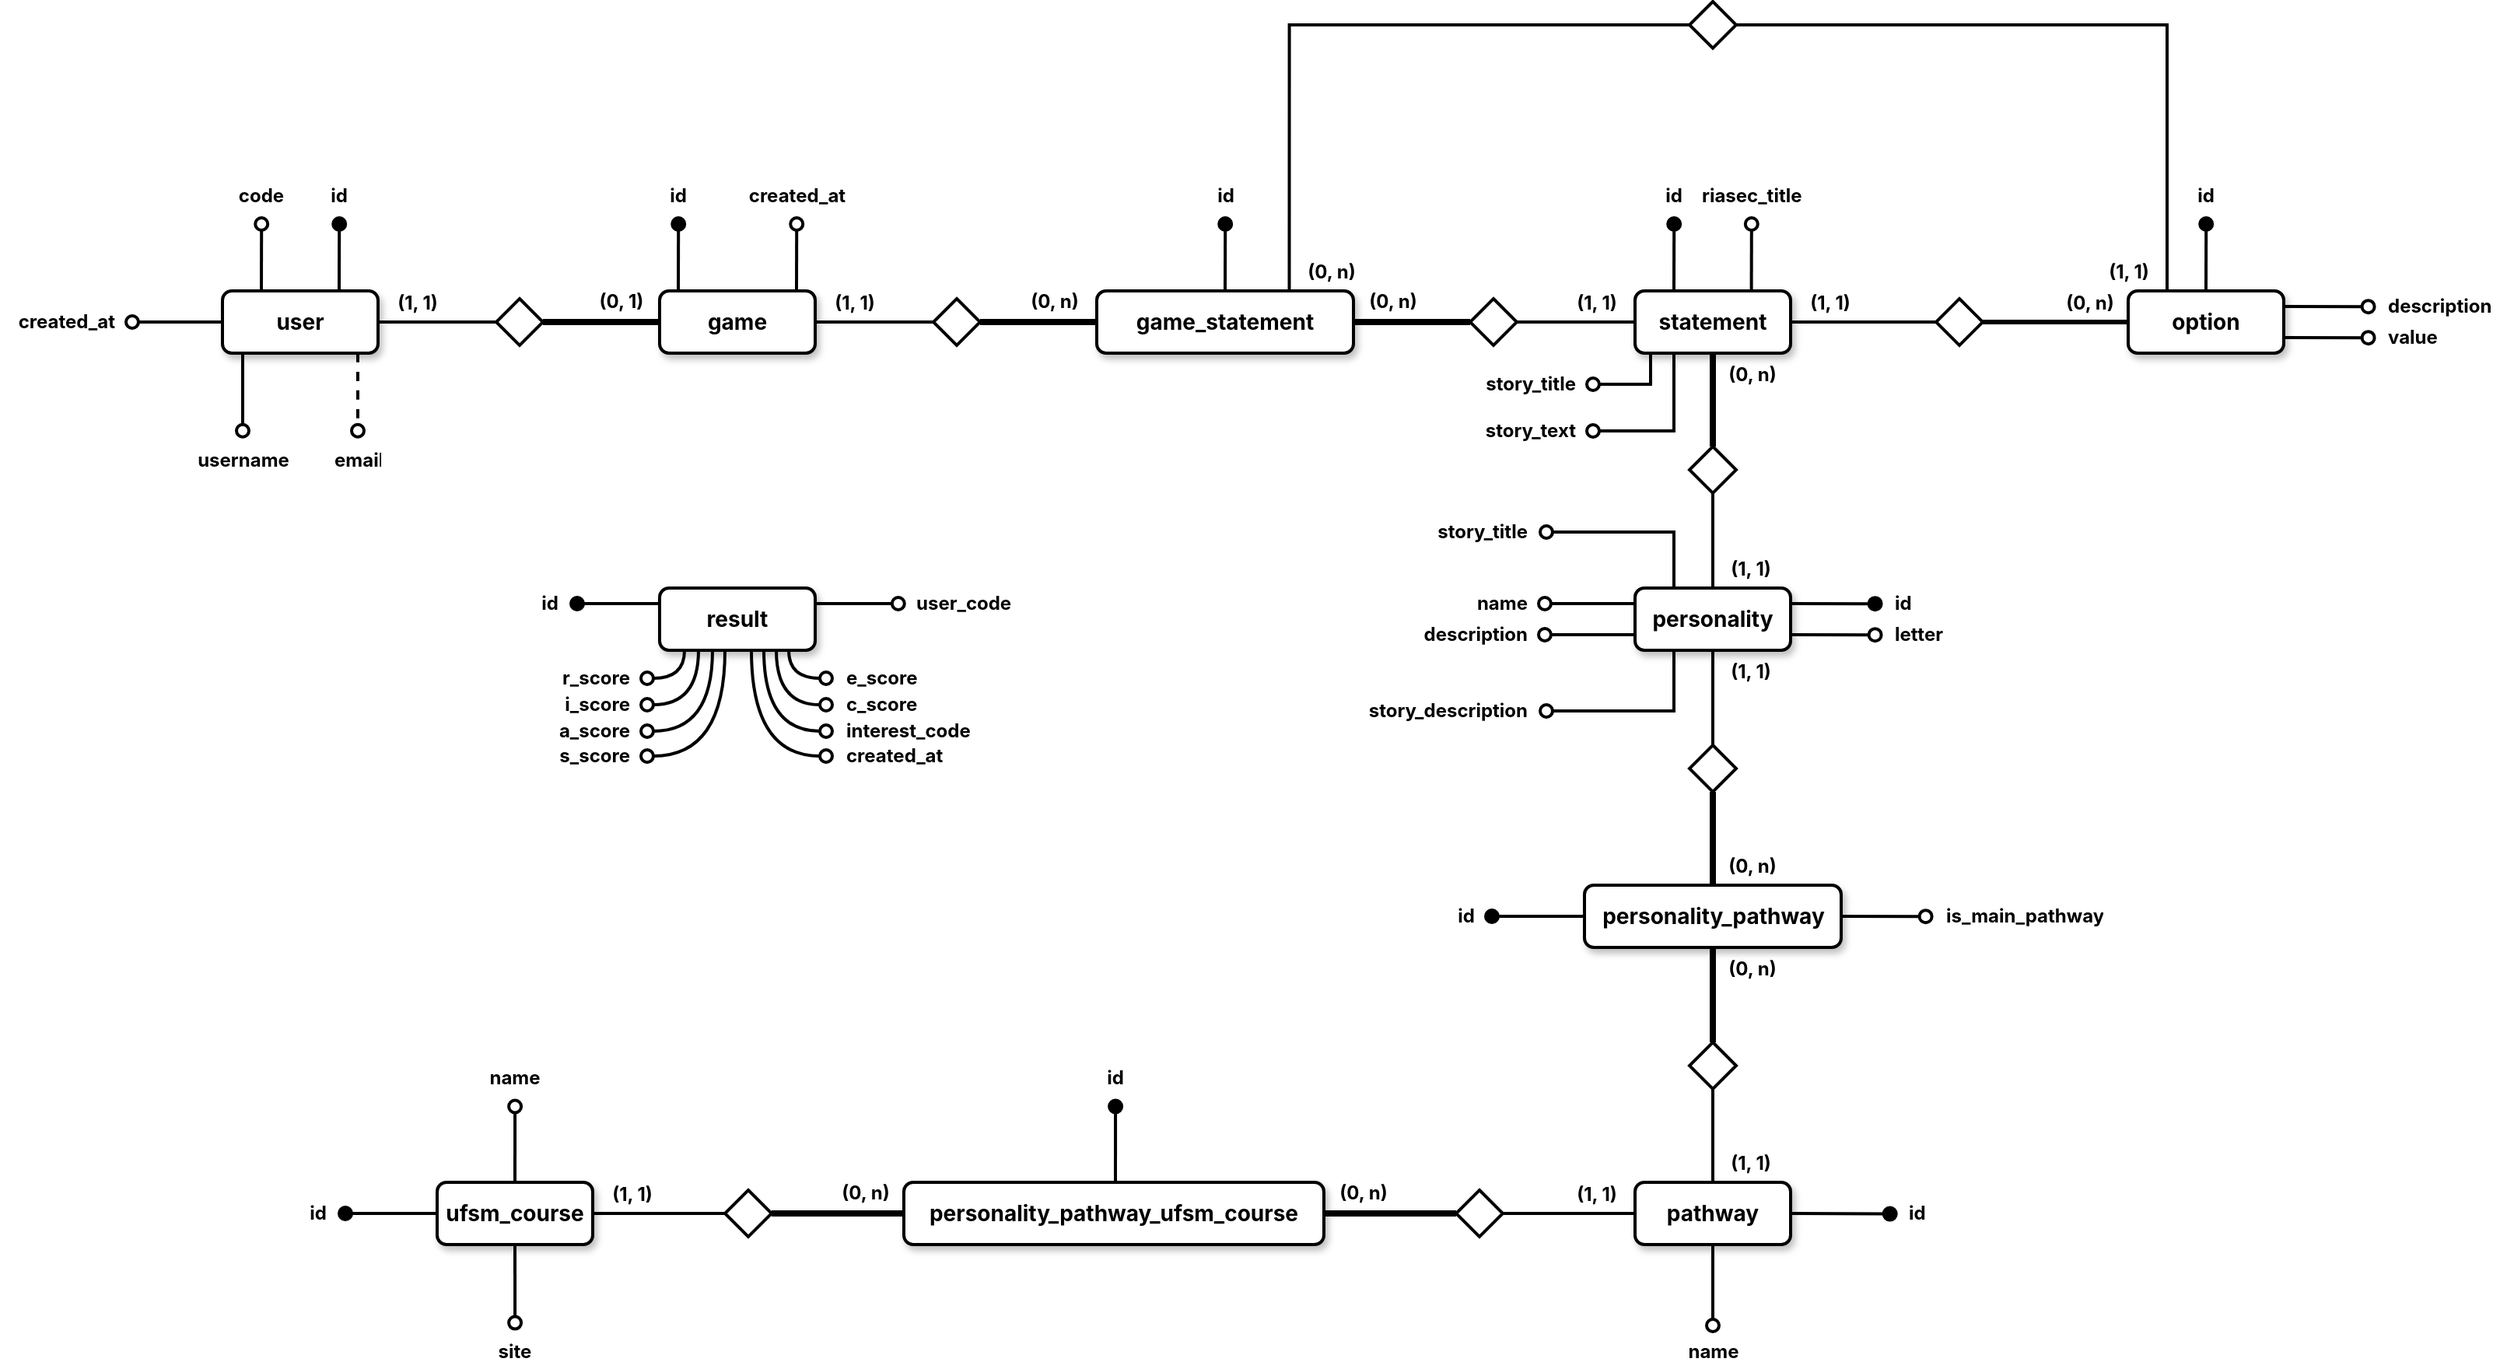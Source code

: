 <mxfile version="21.2.8" type="device">
  <diagram name="Page-1" id="oPNMoTwYXlUK3Pe__WqM">
    <mxGraphModel dx="2560" dy="1840" grid="0" gridSize="10" guides="1" tooltips="1" connect="1" arrows="1" fold="1" page="0" pageScale="1" pageWidth="850" pageHeight="1100" math="0" shadow="0">
      <root>
        <mxCell id="0" />
        <mxCell id="1" parent="0" />
        <mxCell id="lJEgDf2Atm-gNL0_pDHU-60" style="edgeStyle=none;curved=1;rounded=0;orthogonalLoop=1;jettySize=auto;html=1;exitX=0.75;exitY=0;exitDx=0;exitDy=0;fontSize=12;startSize=8;endSize=8;endArrow=oval;endFill=1;strokeWidth=2;" parent="1" source="lJEgDf2Atm-gNL0_pDHU-1" edge="1">
          <mxGeometry relative="1" as="geometry">
            <mxPoint x="-132.889" y="-44" as="targetPoint" />
          </mxGeometry>
        </mxCell>
        <mxCell id="lJEgDf2Atm-gNL0_pDHU-67" style="edgeStyle=none;curved=1;rounded=0;orthogonalLoop=1;jettySize=auto;html=1;exitX=0.25;exitY=1;exitDx=0;exitDy=0;fontSize=12;startSize=8;endSize=8;endArrow=oval;endFill=0;dashed=1;strokeWidth=2;" parent="1" edge="1">
          <mxGeometry relative="1" as="geometry">
            <mxPoint x="-121" y="88.857" as="targetPoint" />
            <mxPoint x="-121" y="39" as="sourcePoint" />
          </mxGeometry>
        </mxCell>
        <mxCell id="lJEgDf2Atm-gNL0_pDHU-1" value="user" style="whiteSpace=wrap;html=1;align=center;fontSize=14;strokeWidth=2;fontFamily=Inter;fontSource=https%3A%2F%2Ffonts.googleapis.com%2Fcss%3Ffamily%3DInter;fontStyle=1;shadow=1;rounded=1;" parent="1" vertex="1">
          <mxGeometry x="-208" y="-1" width="100" height="40" as="geometry" />
        </mxCell>
        <mxCell id="lJEgDf2Atm-gNL0_pDHU-29" style="edgeStyle=none;curved=1;rounded=0;orthogonalLoop=1;jettySize=auto;html=1;exitX=1;exitY=0.5;exitDx=0;exitDy=0;entryX=0;entryY=0.5;entryDx=0;entryDy=0;fontSize=12;startSize=8;endSize=8;endArrow=none;endFill=0;strokeWidth=2;fontFamily=Inter;fontSource=https%3A%2F%2Ffonts.googleapis.com%2Fcss%3Ffamily%3DInter;fontStyle=1" parent="1" source="lJEgDf2Atm-gNL0_pDHU-2" target="lJEgDf2Atm-gNL0_pDHU-18" edge="1">
          <mxGeometry relative="1" as="geometry" />
        </mxCell>
        <mxCell id="lJEgDf2Atm-gNL0_pDHU-2" value="game" style="whiteSpace=wrap;html=1;align=center;fontSize=14;strokeWidth=2;fontFamily=Inter;fontSource=https%3A%2F%2Ffonts.googleapis.com%2Fcss%3Ffamily%3DInter;fontStyle=1;shadow=1;rounded=1;" parent="1" vertex="1">
          <mxGeometry x="73" y="-1" width="100" height="40" as="geometry" />
        </mxCell>
        <mxCell id="lJEgDf2Atm-gNL0_pDHU-31" style="edgeStyle=none;curved=1;rounded=0;orthogonalLoop=1;jettySize=auto;html=1;exitX=1;exitY=0.5;exitDx=0;exitDy=0;entryX=0;entryY=0.5;entryDx=0;entryDy=0;fontSize=12;startSize=8;endSize=8;endArrow=none;endFill=0;strokeWidth=4;fontFamily=Inter;fontSource=https%3A%2F%2Ffonts.googleapis.com%2Fcss%3Ffamily%3DInter;fontStyle=1" parent="1" source="lJEgDf2Atm-gNL0_pDHU-3" target="lJEgDf2Atm-gNL0_pDHU-19" edge="1">
          <mxGeometry relative="1" as="geometry" />
        </mxCell>
        <mxCell id="oNDBibnbIo0C0qNJA1D2-24" style="edgeStyle=orthogonalEdgeStyle;rounded=0;orthogonalLoop=1;jettySize=auto;html=1;exitX=0.75;exitY=0;exitDx=0;exitDy=0;entryX=0;entryY=0.5;entryDx=0;entryDy=0;fontSize=12;startSize=8;endSize=8;endArrow=none;endFill=0;strokeWidth=2;" parent="1" source="lJEgDf2Atm-gNL0_pDHU-3" target="oNDBibnbIo0C0qNJA1D2-17" edge="1">
          <mxGeometry relative="1" as="geometry" />
        </mxCell>
        <mxCell id="lJEgDf2Atm-gNL0_pDHU-3" value="game_statement" style="whiteSpace=wrap;html=1;align=center;fontSize=14;strokeWidth=2;fontFamily=Inter;fontSource=https%3A%2F%2Ffonts.googleapis.com%2Fcss%3Ffamily%3DInter;fontStyle=1;shadow=1;rounded=1;" parent="1" vertex="1">
          <mxGeometry x="354" y="-1" width="165" height="40" as="geometry" />
        </mxCell>
        <mxCell id="lJEgDf2Atm-gNL0_pDHU-27" style="edgeStyle=none;curved=1;rounded=0;orthogonalLoop=1;jettySize=auto;html=1;exitX=0;exitY=0.5;exitDx=0;exitDy=0;entryX=1;entryY=0.5;entryDx=0;entryDy=0;fontSize=12;startSize=8;endSize=8;endArrow=none;endFill=0;strokeWidth=2;fontFamily=Inter;fontSource=https%3A%2F%2Ffonts.googleapis.com%2Fcss%3Ffamily%3DInter;fontStyle=1" parent="1" source="lJEgDf2Atm-gNL0_pDHU-8" target="lJEgDf2Atm-gNL0_pDHU-1" edge="1">
          <mxGeometry relative="1" as="geometry" />
        </mxCell>
        <mxCell id="lJEgDf2Atm-gNL0_pDHU-28" style="edgeStyle=none;curved=1;rounded=0;orthogonalLoop=1;jettySize=auto;html=1;exitX=1;exitY=0.5;exitDx=0;exitDy=0;entryX=0;entryY=0.5;entryDx=0;entryDy=0;fontSize=12;startSize=8;endSize=8;endArrow=none;endFill=0;strokeWidth=4;fontFamily=Inter;fontSource=https%3A%2F%2Ffonts.googleapis.com%2Fcss%3Ffamily%3DInter;fontStyle=1" parent="1" source="lJEgDf2Atm-gNL0_pDHU-8" target="lJEgDf2Atm-gNL0_pDHU-2" edge="1">
          <mxGeometry relative="1" as="geometry" />
        </mxCell>
        <mxCell id="lJEgDf2Atm-gNL0_pDHU-8" value="" style="shape=rhombus;perimeter=rhombusPerimeter;whiteSpace=wrap;html=1;align=center;fontSize=16;strokeWidth=2;fontFamily=Inter;fontSource=https%3A%2F%2Ffonts.googleapis.com%2Fcss%3Ffamily%3DInter;fontStyle=1" parent="1" vertex="1">
          <mxGeometry x="-32" y="4" width="30" height="30" as="geometry" />
        </mxCell>
        <mxCell id="lJEgDf2Atm-gNL0_pDHU-33" style="edgeStyle=none;curved=1;rounded=0;orthogonalLoop=1;jettySize=auto;html=1;exitX=0.5;exitY=1;exitDx=0;exitDy=0;entryX=0.5;entryY=0;entryDx=0;entryDy=0;fontSize=12;startSize=8;endSize=8;endArrow=none;endFill=0;strokeWidth=4;fontFamily=Inter;fontSource=https%3A%2F%2Ffonts.googleapis.com%2Fcss%3Ffamily%3DInter;fontStyle=1" parent="1" source="lJEgDf2Atm-gNL0_pDHU-9" target="lJEgDf2Atm-gNL0_pDHU-20" edge="1">
          <mxGeometry relative="1" as="geometry" />
        </mxCell>
        <mxCell id="oNDBibnbIo0C0qNJA1D2-6" style="edgeStyle=none;curved=1;rounded=0;orthogonalLoop=1;jettySize=auto;html=1;exitX=1;exitY=0.5;exitDx=0;exitDy=0;entryX=0;entryY=0.5;entryDx=0;entryDy=0;fontSize=12;startSize=8;endSize=8;endArrow=none;endFill=0;strokeWidth=2;" parent="1" source="lJEgDf2Atm-gNL0_pDHU-9" target="oNDBibnbIo0C0qNJA1D2-5" edge="1">
          <mxGeometry relative="1" as="geometry" />
        </mxCell>
        <mxCell id="pJ8LglgGCYJgOWMhulrl-5" style="edgeStyle=orthogonalEdgeStyle;rounded=0;orthogonalLoop=1;jettySize=auto;html=1;exitX=0.25;exitY=1;exitDx=0;exitDy=0;fontSize=12;startSize=8;endSize=8;endArrow=oval;endFill=0;strokeWidth=2;" edge="1" parent="1" source="lJEgDf2Atm-gNL0_pDHU-9">
          <mxGeometry relative="1" as="geometry">
            <mxPoint x="673" y="89" as="targetPoint" />
            <Array as="points">
              <mxPoint x="725" y="89" />
            </Array>
          </mxGeometry>
        </mxCell>
        <mxCell id="pJ8LglgGCYJgOWMhulrl-6" style="edgeStyle=orthogonalEdgeStyle;rounded=0;orthogonalLoop=1;jettySize=auto;html=1;exitX=0.1;exitY=0.994;exitDx=0;exitDy=0;fontSize=12;startSize=8;endSize=8;endArrow=oval;endFill=0;strokeWidth=2;exitPerimeter=0;" edge="1" parent="1" source="lJEgDf2Atm-gNL0_pDHU-9">
          <mxGeometry relative="1" as="geometry">
            <mxPoint x="673" y="59" as="targetPoint" />
            <Array as="points">
              <mxPoint x="710" y="59" />
            </Array>
          </mxGeometry>
        </mxCell>
        <mxCell id="lJEgDf2Atm-gNL0_pDHU-9" value="statement" style="whiteSpace=wrap;html=1;align=center;fontSize=14;strokeWidth=2;fontFamily=Inter;fontSource=https%3A%2F%2Ffonts.googleapis.com%2Fcss%3Ffamily%3DInter;fontStyle=1;shadow=1;rounded=1;" parent="1" vertex="1">
          <mxGeometry x="700" y="-1" width="100" height="40" as="geometry" />
        </mxCell>
        <mxCell id="lJEgDf2Atm-gNL0_pDHU-35" style="edgeStyle=none;curved=1;rounded=0;orthogonalLoop=1;jettySize=auto;html=1;exitX=0.5;exitY=1;exitDx=0;exitDy=0;entryX=0.5;entryY=0;entryDx=0;entryDy=0;fontSize=12;startSize=8;endSize=8;endArrow=none;endFill=0;strokeWidth=2;fontFamily=Inter;fontSource=https%3A%2F%2Ffonts.googleapis.com%2Fcss%3Ffamily%3DInter;fontStyle=1" parent="1" source="lJEgDf2Atm-gNL0_pDHU-10" target="lJEgDf2Atm-gNL0_pDHU-21" edge="1">
          <mxGeometry relative="1" as="geometry" />
        </mxCell>
        <mxCell id="lJEgDf2Atm-gNL0_pDHU-69" style="edgeStyle=none;curved=1;rounded=0;orthogonalLoop=1;jettySize=auto;html=1;exitX=1;exitY=0.25;exitDx=0;exitDy=0;fontSize=12;startSize=8;endSize=8;endArrow=oval;endFill=1;strokeWidth=2;" parent="1" source="lJEgDf2Atm-gNL0_pDHU-10" edge="1">
          <mxGeometry relative="1" as="geometry">
            <mxPoint x="854.308" y="200.077" as="targetPoint" />
          </mxGeometry>
        </mxCell>
        <mxCell id="lJEgDf2Atm-gNL0_pDHU-72" style="edgeStyle=none;curved=1;rounded=0;orthogonalLoop=1;jettySize=auto;html=1;exitX=0;exitY=0.25;exitDx=0;exitDy=0;fontSize=12;startSize=8;endSize=8;endArrow=oval;endFill=0;strokeWidth=2;" parent="1" source="lJEgDf2Atm-gNL0_pDHU-10" edge="1">
          <mxGeometry relative="1" as="geometry">
            <mxPoint x="642" y="200" as="targetPoint" />
          </mxGeometry>
        </mxCell>
        <mxCell id="pJ8LglgGCYJgOWMhulrl-1" style="edgeStyle=orthogonalEdgeStyle;rounded=0;orthogonalLoop=1;jettySize=auto;html=1;exitX=0.25;exitY=0;exitDx=0;exitDy=0;fontSize=12;startSize=8;endSize=8;endArrow=oval;endFill=0;strokeWidth=2;" edge="1" parent="1" source="lJEgDf2Atm-gNL0_pDHU-10">
          <mxGeometry relative="1" as="geometry">
            <mxPoint x="643" y="154" as="targetPoint" />
            <Array as="points">
              <mxPoint x="725" y="154" />
            </Array>
          </mxGeometry>
        </mxCell>
        <mxCell id="pJ8LglgGCYJgOWMhulrl-3" style="edgeStyle=orthogonalEdgeStyle;rounded=0;orthogonalLoop=1;jettySize=auto;html=1;exitX=0.25;exitY=1;exitDx=0;exitDy=0;fontSize=12;startSize=8;endSize=8;endArrow=oval;endFill=0;strokeWidth=2;" edge="1" parent="1" source="lJEgDf2Atm-gNL0_pDHU-10">
          <mxGeometry relative="1" as="geometry">
            <mxPoint x="643" y="269" as="targetPoint" />
            <Array as="points">
              <mxPoint x="725" y="269" />
            </Array>
          </mxGeometry>
        </mxCell>
        <mxCell id="lJEgDf2Atm-gNL0_pDHU-10" value="personality" style="whiteSpace=wrap;html=1;align=center;fontSize=14;strokeWidth=2;fontFamily=Inter;fontSource=https%3A%2F%2Ffonts.googleapis.com%2Fcss%3Ffamily%3DInter;fontStyle=1;shadow=1;rounded=1;" parent="1" vertex="1">
          <mxGeometry x="700" y="190" width="100" height="40" as="geometry" />
        </mxCell>
        <mxCell id="lJEgDf2Atm-gNL0_pDHU-37" style="edgeStyle=none;curved=1;rounded=0;orthogonalLoop=1;jettySize=auto;html=1;exitX=0.5;exitY=1;exitDx=0;exitDy=0;entryX=0.5;entryY=0;entryDx=0;entryDy=0;fontSize=12;startSize=8;endSize=8;endArrow=none;endFill=0;strokeWidth=4;fontFamily=Inter;fontSource=https%3A%2F%2Ffonts.googleapis.com%2Fcss%3Ffamily%3DInter;fontStyle=1" parent="1" source="lJEgDf2Atm-gNL0_pDHU-11" target="lJEgDf2Atm-gNL0_pDHU-22" edge="1">
          <mxGeometry relative="1" as="geometry" />
        </mxCell>
        <mxCell id="lJEgDf2Atm-gNL0_pDHU-108" style="edgeStyle=none;curved=1;rounded=0;orthogonalLoop=1;jettySize=auto;html=1;exitX=0;exitY=0.5;exitDx=0;exitDy=0;fontSize=12;startSize=8;endSize=8;endArrow=oval;endFill=1;strokeWidth=2;" parent="1" source="lJEgDf2Atm-gNL0_pDHU-11" edge="1">
          <mxGeometry relative="1" as="geometry">
            <mxPoint x="608" y="401" as="targetPoint" />
          </mxGeometry>
        </mxCell>
        <mxCell id="lJEgDf2Atm-gNL0_pDHU-11" value="personality_pathway" style="whiteSpace=wrap;html=1;align=center;fontSize=14;strokeWidth=2;fontFamily=Inter;fontSource=https%3A%2F%2Ffonts.googleapis.com%2Fcss%3Ffamily%3DInter;fontStyle=1;shadow=1;rounded=1;" parent="1" vertex="1">
          <mxGeometry x="667.5" y="381" width="165" height="40" as="geometry" />
        </mxCell>
        <mxCell id="lJEgDf2Atm-gNL0_pDHU-39" style="edgeStyle=none;curved=1;rounded=0;orthogonalLoop=1;jettySize=auto;html=1;exitX=0;exitY=0.5;exitDx=0;exitDy=0;entryX=1;entryY=0.5;entryDx=0;entryDy=0;fontSize=12;startSize=8;endSize=8;endArrow=none;endFill=0;strokeWidth=2;fontFamily=Inter;fontSource=https%3A%2F%2Ffonts.googleapis.com%2Fcss%3Ffamily%3DInter;fontStyle=1" parent="1" source="lJEgDf2Atm-gNL0_pDHU-15" target="lJEgDf2Atm-gNL0_pDHU-25" edge="1">
          <mxGeometry relative="1" as="geometry" />
        </mxCell>
        <mxCell id="lJEgDf2Atm-gNL0_pDHU-102" style="edgeStyle=none;curved=1;rounded=0;orthogonalLoop=1;jettySize=auto;html=1;exitX=1;exitY=0.5;exitDx=0;exitDy=0;fontSize=12;startSize=8;endSize=8;endArrow=oval;endFill=1;strokeWidth=2;" parent="1" source="lJEgDf2Atm-gNL0_pDHU-15" edge="1">
          <mxGeometry relative="1" as="geometry">
            <mxPoint x="863.857" y="592.286" as="targetPoint" />
          </mxGeometry>
        </mxCell>
        <mxCell id="lJEgDf2Atm-gNL0_pDHU-103" style="edgeStyle=none;curved=1;rounded=0;orthogonalLoop=1;jettySize=auto;html=1;exitX=0.5;exitY=1;exitDx=0;exitDy=0;fontSize=12;startSize=8;endSize=8;endArrow=oval;endFill=0;strokeWidth=2;" parent="1" source="lJEgDf2Atm-gNL0_pDHU-15" edge="1">
          <mxGeometry relative="1" as="geometry">
            <mxPoint x="750" y="664" as="targetPoint" />
          </mxGeometry>
        </mxCell>
        <mxCell id="lJEgDf2Atm-gNL0_pDHU-15" value="pathway" style="whiteSpace=wrap;html=1;align=center;fontSize=14;strokeWidth=2;fontFamily=Inter;fontSource=https%3A%2F%2Ffonts.googleapis.com%2Fcss%3Ffamily%3DInter;fontStyle=1;shadow=1;rounded=1;" parent="1" vertex="1">
          <mxGeometry x="700" y="572" width="100" height="40" as="geometry" />
        </mxCell>
        <mxCell id="lJEgDf2Atm-gNL0_pDHU-41" style="edgeStyle=none;curved=1;rounded=0;orthogonalLoop=1;jettySize=auto;html=1;exitX=0;exitY=0.5;exitDx=0;exitDy=0;entryX=1;entryY=0.5;entryDx=0;entryDy=0;fontSize=12;startSize=8;endSize=8;endArrow=none;endFill=0;strokeWidth=4;fontFamily=Inter;fontSource=https%3A%2F%2Ffonts.googleapis.com%2Fcss%3Ffamily%3DInter;fontStyle=1" parent="1" source="lJEgDf2Atm-gNL0_pDHU-16" target="lJEgDf2Atm-gNL0_pDHU-26" edge="1">
          <mxGeometry relative="1" as="geometry" />
        </mxCell>
        <mxCell id="lJEgDf2Atm-gNL0_pDHU-16" value="personality_pathway_ufsm_course" style="whiteSpace=wrap;html=1;align=center;fontSize=14;strokeWidth=2;fontFamily=Inter;fontSource=https%3A%2F%2Ffonts.googleapis.com%2Fcss%3Ffamily%3DInter;fontStyle=1;shadow=1;rounded=1;" parent="1" vertex="1">
          <mxGeometry x="230" y="572" width="270" height="40" as="geometry" />
        </mxCell>
        <mxCell id="lJEgDf2Atm-gNL0_pDHU-96" style="edgeStyle=none;curved=1;rounded=0;orthogonalLoop=1;jettySize=auto;html=1;exitX=0;exitY=0.5;exitDx=0;exitDy=0;fontSize=12;startSize=8;endSize=8;endArrow=oval;endFill=1;strokeWidth=2;" parent="1" source="lJEgDf2Atm-gNL0_pDHU-17" edge="1">
          <mxGeometry relative="1" as="geometry">
            <mxPoint x="-129" y="592" as="targetPoint" />
          </mxGeometry>
        </mxCell>
        <mxCell id="lJEgDf2Atm-gNL0_pDHU-97" style="edgeStyle=none;curved=1;rounded=0;orthogonalLoop=1;jettySize=auto;html=1;exitX=0.5;exitY=0;exitDx=0;exitDy=0;fontSize=12;startSize=8;endSize=8;endArrow=oval;endFill=0;strokeWidth=2;" parent="1" source="lJEgDf2Atm-gNL0_pDHU-17" edge="1">
          <mxGeometry relative="1" as="geometry">
            <mxPoint x="-19.952" y="523.238" as="targetPoint" />
          </mxGeometry>
        </mxCell>
        <mxCell id="lJEgDf2Atm-gNL0_pDHU-98" style="edgeStyle=none;curved=1;rounded=0;orthogonalLoop=1;jettySize=auto;html=1;exitX=0.5;exitY=1;exitDx=0;exitDy=0;fontSize=12;startSize=8;endSize=8;endArrow=oval;endFill=0;strokeWidth=2;" parent="1" source="lJEgDf2Atm-gNL0_pDHU-17" edge="1">
          <mxGeometry relative="1" as="geometry">
            <mxPoint x="-19.952" y="662.286" as="targetPoint" />
          </mxGeometry>
        </mxCell>
        <mxCell id="lJEgDf2Atm-gNL0_pDHU-17" value="ufsm_course" style="whiteSpace=wrap;html=1;align=center;fontSize=14;strokeWidth=2;fontFamily=Inter;fontSource=https%3A%2F%2Ffonts.googleapis.com%2Fcss%3Ffamily%3DInter;fontStyle=1;shadow=1;rounded=1;" parent="1" vertex="1">
          <mxGeometry x="-70" y="572" width="100" height="40" as="geometry" />
        </mxCell>
        <mxCell id="lJEgDf2Atm-gNL0_pDHU-30" style="edgeStyle=none;curved=1;rounded=0;orthogonalLoop=1;jettySize=auto;html=1;exitX=1;exitY=0.5;exitDx=0;exitDy=0;entryX=0;entryY=0.5;entryDx=0;entryDy=0;fontSize=12;startSize=8;endSize=8;endArrow=none;endFill=0;strokeWidth=4;fontFamily=Inter;fontSource=https%3A%2F%2Ffonts.googleapis.com%2Fcss%3Ffamily%3DInter;fontStyle=1" parent="1" source="lJEgDf2Atm-gNL0_pDHU-18" target="lJEgDf2Atm-gNL0_pDHU-3" edge="1">
          <mxGeometry relative="1" as="geometry" />
        </mxCell>
        <mxCell id="lJEgDf2Atm-gNL0_pDHU-18" value="" style="shape=rhombus;perimeter=rhombusPerimeter;whiteSpace=wrap;html=1;align=center;fontSize=16;strokeWidth=2;fontFamily=Inter;fontSource=https%3A%2F%2Ffonts.googleapis.com%2Fcss%3Ffamily%3DInter;fontStyle=1" parent="1" vertex="1">
          <mxGeometry x="249" y="4" width="30" height="30" as="geometry" />
        </mxCell>
        <mxCell id="lJEgDf2Atm-gNL0_pDHU-32" style="edgeStyle=none;curved=1;rounded=0;orthogonalLoop=1;jettySize=auto;html=1;exitX=1;exitY=0.5;exitDx=0;exitDy=0;entryX=0;entryY=0.5;entryDx=0;entryDy=0;fontSize=12;startSize=8;endSize=8;endArrow=none;endFill=0;strokeWidth=2;fontFamily=Inter;fontSource=https%3A%2F%2Ffonts.googleapis.com%2Fcss%3Ffamily%3DInter;fontStyle=1" parent="1" source="lJEgDf2Atm-gNL0_pDHU-19" target="lJEgDf2Atm-gNL0_pDHU-9" edge="1">
          <mxGeometry relative="1" as="geometry" />
        </mxCell>
        <mxCell id="lJEgDf2Atm-gNL0_pDHU-19" value="" style="shape=rhombus;perimeter=rhombusPerimeter;whiteSpace=wrap;html=1;align=center;fontSize=16;strokeWidth=2;fontFamily=Inter;fontSource=https%3A%2F%2Ffonts.googleapis.com%2Fcss%3Ffamily%3DInter;fontStyle=1" parent="1" vertex="1">
          <mxGeometry x="594" y="4" width="30" height="30" as="geometry" />
        </mxCell>
        <mxCell id="lJEgDf2Atm-gNL0_pDHU-34" style="edgeStyle=none;curved=1;rounded=0;orthogonalLoop=1;jettySize=auto;html=1;exitX=0.5;exitY=1;exitDx=0;exitDy=0;entryX=0.5;entryY=0;entryDx=0;entryDy=0;fontSize=12;startSize=8;endSize=8;endArrow=none;endFill=0;strokeWidth=2;fontFamily=Inter;fontSource=https%3A%2F%2Ffonts.googleapis.com%2Fcss%3Ffamily%3DInter;fontStyle=1" parent="1" source="lJEgDf2Atm-gNL0_pDHU-20" target="lJEgDf2Atm-gNL0_pDHU-10" edge="1">
          <mxGeometry relative="1" as="geometry" />
        </mxCell>
        <mxCell id="lJEgDf2Atm-gNL0_pDHU-20" value="" style="shape=rhombus;perimeter=rhombusPerimeter;whiteSpace=wrap;html=1;align=center;fontSize=16;strokeWidth=2;fontFamily=Inter;fontSource=https%3A%2F%2Ffonts.googleapis.com%2Fcss%3Ffamily%3DInter;fontStyle=1" parent="1" vertex="1">
          <mxGeometry x="735" y="99" width="30" height="30" as="geometry" />
        </mxCell>
        <mxCell id="lJEgDf2Atm-gNL0_pDHU-36" style="edgeStyle=none;curved=1;rounded=0;orthogonalLoop=1;jettySize=auto;html=1;exitX=0.5;exitY=1;exitDx=0;exitDy=0;entryX=0.5;entryY=0;entryDx=0;entryDy=0;fontSize=12;startSize=8;endSize=8;endArrow=none;endFill=0;strokeWidth=4;fontFamily=Inter;fontSource=https%3A%2F%2Ffonts.googleapis.com%2Fcss%3Ffamily%3DInter;fontStyle=1" parent="1" source="lJEgDf2Atm-gNL0_pDHU-21" target="lJEgDf2Atm-gNL0_pDHU-11" edge="1">
          <mxGeometry relative="1" as="geometry" />
        </mxCell>
        <mxCell id="lJEgDf2Atm-gNL0_pDHU-21" value="" style="shape=rhombus;perimeter=rhombusPerimeter;whiteSpace=wrap;html=1;align=center;fontSize=16;strokeWidth=2;fontFamily=Inter;fontSource=https%3A%2F%2Ffonts.googleapis.com%2Fcss%3Ffamily%3DInter;fontStyle=1" parent="1" vertex="1">
          <mxGeometry x="735" y="291" width="30" height="30" as="geometry" />
        </mxCell>
        <mxCell id="lJEgDf2Atm-gNL0_pDHU-38" style="edgeStyle=none;curved=1;rounded=0;orthogonalLoop=1;jettySize=auto;html=1;exitX=0.5;exitY=1;exitDx=0;exitDy=0;entryX=0.5;entryY=0;entryDx=0;entryDy=0;fontSize=12;startSize=8;endSize=8;endArrow=none;endFill=0;strokeWidth=2;fontFamily=Inter;fontSource=https%3A%2F%2Ffonts.googleapis.com%2Fcss%3Ffamily%3DInter;fontStyle=1" parent="1" source="lJEgDf2Atm-gNL0_pDHU-22" target="lJEgDf2Atm-gNL0_pDHU-15" edge="1">
          <mxGeometry relative="1" as="geometry" />
        </mxCell>
        <mxCell id="lJEgDf2Atm-gNL0_pDHU-22" value="" style="shape=rhombus;perimeter=rhombusPerimeter;whiteSpace=wrap;html=1;align=center;fontSize=16;strokeWidth=2;fontFamily=Inter;fontSource=https%3A%2F%2Ffonts.googleapis.com%2Fcss%3Ffamily%3DInter;fontStyle=1" parent="1" vertex="1">
          <mxGeometry x="735" y="482" width="30" height="30" as="geometry" />
        </mxCell>
        <mxCell id="lJEgDf2Atm-gNL0_pDHU-40" style="edgeStyle=none;curved=1;rounded=0;orthogonalLoop=1;jettySize=auto;html=1;exitX=0;exitY=0.5;exitDx=0;exitDy=0;entryX=1;entryY=0.5;entryDx=0;entryDy=0;fontSize=12;startSize=8;endSize=8;endArrow=none;endFill=0;strokeWidth=4;fontFamily=Inter;fontSource=https%3A%2F%2Ffonts.googleapis.com%2Fcss%3Ffamily%3DInter;fontStyle=1" parent="1" source="lJEgDf2Atm-gNL0_pDHU-25" target="lJEgDf2Atm-gNL0_pDHU-16" edge="1">
          <mxGeometry relative="1" as="geometry" />
        </mxCell>
        <mxCell id="lJEgDf2Atm-gNL0_pDHU-25" value="" style="shape=rhombus;perimeter=rhombusPerimeter;whiteSpace=wrap;html=1;align=center;fontSize=16;strokeWidth=2;fontFamily=Inter;fontSource=https%3A%2F%2Ffonts.googleapis.com%2Fcss%3Ffamily%3DInter;fontStyle=1" parent="1" vertex="1">
          <mxGeometry x="585" y="577" width="30" height="30" as="geometry" />
        </mxCell>
        <mxCell id="lJEgDf2Atm-gNL0_pDHU-42" style="edgeStyle=none;curved=1;rounded=0;orthogonalLoop=1;jettySize=auto;html=1;exitX=0;exitY=0.5;exitDx=0;exitDy=0;entryX=1;entryY=0.5;entryDx=0;entryDy=0;fontSize=12;startSize=8;endSize=8;endArrow=none;endFill=0;strokeWidth=2;fontFamily=Inter;fontSource=https%3A%2F%2Ffonts.googleapis.com%2Fcss%3Ffamily%3DInter;fontStyle=1" parent="1" source="lJEgDf2Atm-gNL0_pDHU-26" target="lJEgDf2Atm-gNL0_pDHU-17" edge="1">
          <mxGeometry relative="1" as="geometry" />
        </mxCell>
        <mxCell id="lJEgDf2Atm-gNL0_pDHU-26" value="" style="shape=rhombus;perimeter=rhombusPerimeter;whiteSpace=wrap;html=1;align=center;fontSize=16;strokeWidth=2;fontFamily=Inter;fontSource=https%3A%2F%2Ffonts.googleapis.com%2Fcss%3Ffamily%3DInter;fontStyle=1" parent="1" vertex="1">
          <mxGeometry x="115" y="577" width="30" height="30" as="geometry" />
        </mxCell>
        <mxCell id="lJEgDf2Atm-gNL0_pDHU-44" value="(0, 1)" style="text;strokeColor=none;fillColor=none;spacingLeft=4;spacingRight=4;overflow=hidden;rotatable=0;points=[[0,0.5],[1,0.5]];portConstraint=eastwest;fontSize=12;whiteSpace=wrap;html=1;fontFamily=Inter;fontSource=https%3A%2F%2Ffonts.googleapis.com%2Fcss%3Ffamily%3DInter;align=center;verticalAlign=middle;fontStyle=1" parent="1" vertex="1">
          <mxGeometry x="26" y="-4" width="45" height="20" as="geometry" />
        </mxCell>
        <mxCell id="lJEgDf2Atm-gNL0_pDHU-45" value="(1, 1)" style="text;strokeColor=none;fillColor=none;spacingLeft=4;spacingRight=4;overflow=hidden;rotatable=0;points=[[0,0.5],[1,0.5]];portConstraint=eastwest;fontSize=12;whiteSpace=wrap;html=1;fontFamily=Inter;fontSource=https%3A%2F%2Ffonts.googleapis.com%2Fcss%3Ffamily%3DInter;align=center;verticalAlign=middle;fontStyle=1" parent="1" vertex="1">
          <mxGeometry x="-105" y="-3" width="45" height="20" as="geometry" />
        </mxCell>
        <mxCell id="lJEgDf2Atm-gNL0_pDHU-46" value="(0, n)" style="text;strokeColor=none;fillColor=none;spacingLeft=4;spacingRight=4;overflow=hidden;rotatable=0;points=[[0,0.5],[1,0.5]];portConstraint=eastwest;fontSize=12;whiteSpace=wrap;html=1;fontFamily=Inter;fontSource=https%3A%2F%2Ffonts.googleapis.com%2Fcss%3Ffamily%3DInter;align=center;verticalAlign=middle;fontStyle=1" parent="1" vertex="1">
          <mxGeometry x="302" y="-4" width="50" height="20" as="geometry" />
        </mxCell>
        <mxCell id="lJEgDf2Atm-gNL0_pDHU-47" value="(1, 1)" style="text;strokeColor=none;fillColor=none;spacingLeft=4;spacingRight=4;overflow=hidden;rotatable=0;points=[[0,0.5],[1,0.5]];portConstraint=eastwest;fontSize=12;whiteSpace=wrap;html=1;fontFamily=Inter;fontSource=https%3A%2F%2Ffonts.googleapis.com%2Fcss%3Ffamily%3DInter;align=center;verticalAlign=middle;fontStyle=1" parent="1" vertex="1">
          <mxGeometry x="176" y="-3" width="45" height="20" as="geometry" />
        </mxCell>
        <mxCell id="lJEgDf2Atm-gNL0_pDHU-48" value="(1, 1)" style="text;strokeColor=none;fillColor=none;spacingLeft=4;spacingRight=4;overflow=hidden;rotatable=0;points=[[0,0.5],[1,0.5]];portConstraint=eastwest;fontSize=12;whiteSpace=wrap;html=1;fontFamily=Inter;fontSource=https%3A%2F%2Ffonts.googleapis.com%2Fcss%3Ffamily%3DInter;align=center;verticalAlign=middle;fontStyle=1" parent="1" vertex="1">
          <mxGeometry x="653" y="-3" width="45" height="20" as="geometry" />
        </mxCell>
        <mxCell id="lJEgDf2Atm-gNL0_pDHU-49" value="(0, n)" style="text;strokeColor=none;fillColor=none;spacingLeft=4;spacingRight=4;overflow=hidden;rotatable=0;points=[[0,0.5],[1,0.5]];portConstraint=eastwest;fontSize=12;whiteSpace=wrap;html=1;fontFamily=Inter;fontSource=https%3A%2F%2Ffonts.googleapis.com%2Fcss%3Ffamily%3DInter;align=center;verticalAlign=middle;fontStyle=1" parent="1" vertex="1">
          <mxGeometry x="522" y="-4" width="45" height="20" as="geometry" />
        </mxCell>
        <mxCell id="lJEgDf2Atm-gNL0_pDHU-50" value="(1, 1)" style="text;strokeColor=none;fillColor=none;spacingLeft=4;spacingRight=4;overflow=hidden;rotatable=0;points=[[0,0.5],[1,0.5]];portConstraint=eastwest;fontSize=12;whiteSpace=wrap;html=1;fontFamily=Inter;fontSource=https%3A%2F%2Ffonts.googleapis.com%2Fcss%3Ffamily%3DInter;align=center;verticalAlign=middle;fontStyle=1" parent="1" vertex="1">
          <mxGeometry x="752" y="168" width="45" height="20" as="geometry" />
        </mxCell>
        <mxCell id="lJEgDf2Atm-gNL0_pDHU-51" value="(0, n)" style="text;strokeColor=none;fillColor=none;spacingLeft=4;spacingRight=4;overflow=hidden;rotatable=0;points=[[0,0.5],[1,0.5]];portConstraint=eastwest;fontSize=12;whiteSpace=wrap;html=1;fontFamily=Inter;fontSource=https%3A%2F%2Ffonts.googleapis.com%2Fcss%3Ffamily%3DInter;align=center;verticalAlign=middle;fontStyle=1" parent="1" vertex="1">
          <mxGeometry x="752.5" y="43" width="45" height="20" as="geometry" />
        </mxCell>
        <mxCell id="lJEgDf2Atm-gNL0_pDHU-52" value="(1, 1)" style="text;strokeColor=none;fillColor=none;spacingLeft=4;spacingRight=4;overflow=hidden;rotatable=0;points=[[0,0.5],[1,0.5]];portConstraint=eastwest;fontSize=12;whiteSpace=wrap;html=1;fontFamily=Inter;fontSource=https%3A%2F%2Ffonts.googleapis.com%2Fcss%3Ffamily%3DInter;align=center;verticalAlign=middle;fontStyle=1" parent="1" vertex="1">
          <mxGeometry x="752" y="234" width="45" height="20" as="geometry" />
        </mxCell>
        <mxCell id="lJEgDf2Atm-gNL0_pDHU-53" value="(1, 1)" style="text;strokeColor=none;fillColor=none;spacingLeft=4;spacingRight=4;overflow=hidden;rotatable=0;points=[[0,0.5],[1,0.5]];portConstraint=eastwest;fontSize=12;whiteSpace=wrap;html=1;fontFamily=Inter;fontSource=https%3A%2F%2Ffonts.googleapis.com%2Fcss%3Ffamily%3DInter;align=center;verticalAlign=middle;fontStyle=1" parent="1" vertex="1">
          <mxGeometry x="752" y="550" width="45" height="20" as="geometry" />
        </mxCell>
        <mxCell id="lJEgDf2Atm-gNL0_pDHU-54" value="(0, n)" style="text;strokeColor=none;fillColor=none;spacingLeft=4;spacingRight=4;overflow=hidden;rotatable=0;points=[[0,0.5],[1,0.5]];portConstraint=eastwest;fontSize=12;whiteSpace=wrap;html=1;fontFamily=Inter;fontSource=https%3A%2F%2Ffonts.googleapis.com%2Fcss%3Ffamily%3DInter;align=center;verticalAlign=middle;fontStyle=1" parent="1" vertex="1">
          <mxGeometry x="752.5" y="359" width="45" height="20" as="geometry" />
        </mxCell>
        <mxCell id="lJEgDf2Atm-gNL0_pDHU-55" value="(0, n)" style="text;strokeColor=none;fillColor=none;spacingLeft=4;spacingRight=4;overflow=hidden;rotatable=0;points=[[0,0.5],[1,0.5]];portConstraint=eastwest;fontSize=12;whiteSpace=wrap;html=1;fontFamily=Inter;fontSource=https%3A%2F%2Ffonts.googleapis.com%2Fcss%3Ffamily%3DInter;align=center;verticalAlign=middle;fontStyle=1" parent="1" vertex="1">
          <mxGeometry x="752.5" y="425" width="45" height="20" as="geometry" />
        </mxCell>
        <mxCell id="lJEgDf2Atm-gNL0_pDHU-56" value="(1, 1)" style="text;strokeColor=none;fillColor=none;spacingLeft=4;spacingRight=4;overflow=hidden;rotatable=0;points=[[0,0.5],[1,0.5]];portConstraint=eastwest;fontSize=12;whiteSpace=wrap;html=1;fontFamily=Inter;fontSource=https%3A%2F%2Ffonts.googleapis.com%2Fcss%3Ffamily%3DInter;align=center;verticalAlign=middle;fontStyle=1" parent="1" vertex="1">
          <mxGeometry x="653" y="570" width="45" height="20" as="geometry" />
        </mxCell>
        <mxCell id="lJEgDf2Atm-gNL0_pDHU-57" value="(1, 1)" style="text;strokeColor=none;fillColor=none;spacingLeft=4;spacingRight=4;overflow=hidden;rotatable=0;points=[[0,0.5],[1,0.5]];portConstraint=eastwest;fontSize=12;whiteSpace=wrap;html=1;fontFamily=Inter;fontSource=https%3A%2F%2Ffonts.googleapis.com%2Fcss%3Ffamily%3DInter;align=center;verticalAlign=middle;fontStyle=1" parent="1" vertex="1">
          <mxGeometry x="33" y="570" width="45" height="20" as="geometry" />
        </mxCell>
        <mxCell id="lJEgDf2Atm-gNL0_pDHU-58" value="(0, n)" style="text;strokeColor=none;fillColor=none;spacingLeft=4;spacingRight=4;overflow=hidden;rotatable=0;points=[[0,0.5],[1,0.5]];portConstraint=eastwest;fontSize=12;whiteSpace=wrap;html=1;fontFamily=Inter;fontSource=https%3A%2F%2Ffonts.googleapis.com%2Fcss%3Ffamily%3DInter;align=center;verticalAlign=middle;fontStyle=1" parent="1" vertex="1">
          <mxGeometry x="183" y="569" width="45" height="20" as="geometry" />
        </mxCell>
        <mxCell id="lJEgDf2Atm-gNL0_pDHU-59" value="(0, n)" style="text;strokeColor=none;fillColor=none;spacingLeft=4;spacingRight=4;overflow=hidden;rotatable=0;points=[[0,0.5],[1,0.5]];portConstraint=eastwest;fontSize=12;whiteSpace=wrap;html=1;fontFamily=Inter;fontSource=https%3A%2F%2Ffonts.googleapis.com%2Fcss%3Ffamily%3DInter;align=center;verticalAlign=middle;fontStyle=1" parent="1" vertex="1">
          <mxGeometry x="503" y="569" width="45" height="20" as="geometry" />
        </mxCell>
        <mxCell id="lJEgDf2Atm-gNL0_pDHU-61" value="id" style="text;strokeColor=none;fillColor=none;spacingLeft=4;spacingRight=4;overflow=hidden;rotatable=0;points=[[0,0.5],[1,0.5]];portConstraint=eastwest;fontSize=12;whiteSpace=wrap;html=1;fontFamily=Inter;fontSource=https%3A%2F%2Ffonts.googleapis.com%2Fcss%3Ffamily%3DInter;align=center;verticalAlign=middle;fontStyle=1" parent="1" vertex="1">
          <mxGeometry x="-153" y="-72" width="40" height="20" as="geometry" />
        </mxCell>
        <mxCell id="lJEgDf2Atm-gNL0_pDHU-62" style="edgeStyle=none;curved=1;rounded=0;orthogonalLoop=1;jettySize=auto;html=1;exitX=0.75;exitY=0;exitDx=0;exitDy=0;fontSize=12;startSize=8;endSize=8;endArrow=oval;endFill=0;strokeWidth=2;" parent="1" edge="1">
          <mxGeometry relative="1" as="geometry">
            <mxPoint x="-182.889" y="-44" as="targetPoint" />
            <mxPoint x="-183" y="-1" as="sourcePoint" />
          </mxGeometry>
        </mxCell>
        <mxCell id="lJEgDf2Atm-gNL0_pDHU-63" value="code" style="text;strokeColor=none;fillColor=none;spacingLeft=4;spacingRight=4;overflow=hidden;rotatable=0;points=[[0,0.5],[1,0.5]];portConstraint=eastwest;fontSize=12;whiteSpace=wrap;html=1;fontFamily=Inter;fontSource=https%3A%2F%2Ffonts.googleapis.com%2Fcss%3Ffamily%3DInter;align=center;verticalAlign=middle;fontStyle=1" parent="1" vertex="1">
          <mxGeometry x="-203" y="-72" width="40" height="20" as="geometry" />
        </mxCell>
        <mxCell id="lJEgDf2Atm-gNL0_pDHU-68" value="email" style="text;strokeColor=none;fillColor=none;spacingLeft=4;spacingRight=4;overflow=hidden;rotatable=0;points=[[0,0.5],[1,0.5]];portConstraint=eastwest;fontSize=12;whiteSpace=wrap;html=1;fontFamily=Inter;fontSource=https%3A%2F%2Ffonts.googleapis.com%2Fcss%3Ffamily%3DInter;align=center;verticalAlign=middle;fontStyle=1" parent="1" vertex="1">
          <mxGeometry x="-141" y="98" width="40" height="20" as="geometry" />
        </mxCell>
        <mxCell id="lJEgDf2Atm-gNL0_pDHU-71" style="edgeStyle=none;curved=1;rounded=0;orthogonalLoop=1;jettySize=auto;html=1;exitX=1;exitY=0.25;exitDx=0;exitDy=0;fontSize=12;startSize=8;endSize=8;endArrow=oval;endFill=0;strokeWidth=2;" parent="1" edge="1">
          <mxGeometry relative="1" as="geometry">
            <mxPoint x="854.308" y="220.077" as="targetPoint" />
            <mxPoint x="800" y="220" as="sourcePoint" />
          </mxGeometry>
        </mxCell>
        <mxCell id="lJEgDf2Atm-gNL0_pDHU-74" style="edgeStyle=none;curved=1;rounded=0;orthogonalLoop=1;jettySize=auto;html=1;exitX=0;exitY=0.25;exitDx=0;exitDy=0;fontSize=12;startSize=8;endSize=8;endArrow=oval;endFill=0;strokeWidth=2;" parent="1" edge="1">
          <mxGeometry relative="1" as="geometry">
            <mxPoint x="642" y="220" as="targetPoint" />
            <mxPoint x="700" y="220" as="sourcePoint" />
          </mxGeometry>
        </mxCell>
        <mxCell id="lJEgDf2Atm-gNL0_pDHU-75" value="id" style="text;strokeColor=none;fillColor=none;spacingLeft=4;spacingRight=4;overflow=hidden;rotatable=0;points=[[0,0.5],[1,0.5]];portConstraint=eastwest;fontSize=12;whiteSpace=wrap;html=1;fontFamily=Inter;fontSource=https%3A%2F%2Ffonts.googleapis.com%2Fcss%3Ffamily%3DInter;align=left;verticalAlign=middle;fontStyle=1" parent="1" vertex="1">
          <mxGeometry x="861" y="190" width="42" height="20" as="geometry" />
        </mxCell>
        <mxCell id="lJEgDf2Atm-gNL0_pDHU-76" value="letter" style="text;strokeColor=none;fillColor=none;spacingLeft=4;spacingRight=4;overflow=hidden;rotatable=0;points=[[0,0.5],[1,0.5]];portConstraint=eastwest;fontSize=12;whiteSpace=wrap;html=1;fontFamily=Inter;fontSource=https%3A%2F%2Ffonts.googleapis.com%2Fcss%3Ffamily%3DInter;align=left;verticalAlign=middle;fontStyle=1" parent="1" vertex="1">
          <mxGeometry x="861" y="210" width="49" height="20" as="geometry" />
        </mxCell>
        <mxCell id="lJEgDf2Atm-gNL0_pDHU-77" value="name" style="text;strokeColor=none;fillColor=none;spacingLeft=4;spacingRight=4;overflow=hidden;rotatable=0;points=[[0,0.5],[1,0.5]];portConstraint=eastwest;fontSize=12;whiteSpace=wrap;html=1;fontFamily=Inter;fontSource=https%3A%2F%2Ffonts.googleapis.com%2Fcss%3Ffamily%3DInter;align=right;verticalAlign=middle;fontStyle=1" parent="1" vertex="1">
          <mxGeometry x="588" y="190" width="49" height="20" as="geometry" />
        </mxCell>
        <mxCell id="lJEgDf2Atm-gNL0_pDHU-78" value="description" style="text;strokeColor=none;fillColor=none;spacingLeft=4;spacingRight=4;overflow=hidden;rotatable=0;points=[[0,0.5],[1,0.5]];portConstraint=eastwest;fontSize=12;whiteSpace=wrap;html=1;fontFamily=Inter;fontSource=https%3A%2F%2Ffonts.googleapis.com%2Fcss%3Ffamily%3DInter;align=right;verticalAlign=middle;fontStyle=1" parent="1" vertex="1">
          <mxGeometry x="557" y="210" width="80" height="20" as="geometry" />
        </mxCell>
        <mxCell id="lJEgDf2Atm-gNL0_pDHU-81" style="edgeStyle=none;curved=1;rounded=0;orthogonalLoop=1;jettySize=auto;html=1;exitX=0.75;exitY=0;exitDx=0;exitDy=0;fontSize=12;startSize=8;endSize=8;endArrow=oval;endFill=1;strokeWidth=2;" parent="1" edge="1">
          <mxGeometry relative="1" as="geometry">
            <mxPoint x="725.111" y="-44" as="targetPoint" />
            <mxPoint x="725" y="-1" as="sourcePoint" />
          </mxGeometry>
        </mxCell>
        <mxCell id="lJEgDf2Atm-gNL0_pDHU-82" value="id" style="text;strokeColor=none;fillColor=none;spacingLeft=4;spacingRight=4;overflow=hidden;rotatable=0;points=[[0,0.5],[1,0.5]];portConstraint=eastwest;fontSize=12;whiteSpace=wrap;html=1;fontFamily=Inter;fontSource=https%3A%2F%2Ffonts.googleapis.com%2Fcss%3Ffamily%3DInter;align=center;verticalAlign=middle;fontStyle=1" parent="1" vertex="1">
          <mxGeometry x="705" y="-72" width="40" height="20" as="geometry" />
        </mxCell>
        <mxCell id="lJEgDf2Atm-gNL0_pDHU-83" style="edgeStyle=none;curved=1;rounded=0;orthogonalLoop=1;jettySize=auto;html=1;exitX=0.75;exitY=0;exitDx=0;exitDy=0;fontSize=12;startSize=8;endSize=8;endArrow=oval;endFill=0;strokeWidth=2;" parent="1" edge="1">
          <mxGeometry relative="1" as="geometry">
            <mxPoint x="774.911" y="-44" as="targetPoint" />
            <mxPoint x="774.8" y="-1" as="sourcePoint" />
          </mxGeometry>
        </mxCell>
        <mxCell id="lJEgDf2Atm-gNL0_pDHU-84" value="riasec_title" style="text;strokeColor=none;fillColor=none;spacingLeft=4;spacingRight=4;overflow=hidden;rotatable=0;points=[[0,0.5],[1,0.5]];portConstraint=eastwest;fontSize=12;whiteSpace=wrap;html=1;fontFamily=Inter;fontSource=https%3A%2F%2Ffonts.googleapis.com%2Fcss%3Ffamily%3DInter;align=center;verticalAlign=middle;fontStyle=1" parent="1" vertex="1">
          <mxGeometry x="737.5" y="-72" width="74" height="20" as="geometry" />
        </mxCell>
        <mxCell id="lJEgDf2Atm-gNL0_pDHU-85" style="edgeStyle=none;curved=1;rounded=0;orthogonalLoop=1;jettySize=auto;html=1;exitX=0.75;exitY=0;exitDx=0;exitDy=0;fontSize=12;startSize=8;endSize=8;endArrow=oval;endFill=1;strokeWidth=2;" parent="1" edge="1">
          <mxGeometry relative="1" as="geometry">
            <mxPoint x="85.111" y="-44" as="targetPoint" />
            <mxPoint x="85" y="-1" as="sourcePoint" />
          </mxGeometry>
        </mxCell>
        <mxCell id="lJEgDf2Atm-gNL0_pDHU-86" value="id" style="text;strokeColor=none;fillColor=none;spacingLeft=4;spacingRight=4;overflow=hidden;rotatable=0;points=[[0,0.5],[1,0.5]];portConstraint=eastwest;fontSize=12;whiteSpace=wrap;html=1;fontFamily=Inter;fontSource=https%3A%2F%2Ffonts.googleapis.com%2Fcss%3Ffamily%3DInter;align=center;verticalAlign=middle;fontStyle=1" parent="1" vertex="1">
          <mxGeometry x="65" y="-72" width="40" height="20" as="geometry" />
        </mxCell>
        <mxCell id="lJEgDf2Atm-gNL0_pDHU-94" style="edgeStyle=none;curved=1;rounded=0;orthogonalLoop=1;jettySize=auto;html=1;exitX=0.75;exitY=0;exitDx=0;exitDy=0;fontSize=12;startSize=8;endSize=8;endArrow=oval;endFill=1;strokeWidth=2;" parent="1" edge="1">
          <mxGeometry relative="1" as="geometry">
            <mxPoint x="436.611" y="-44" as="targetPoint" />
            <mxPoint x="436.5" y="-1" as="sourcePoint" />
          </mxGeometry>
        </mxCell>
        <mxCell id="lJEgDf2Atm-gNL0_pDHU-95" value="id" style="text;strokeColor=none;fillColor=none;spacingLeft=4;spacingRight=4;overflow=hidden;rotatable=0;points=[[0,0.5],[1,0.5]];portConstraint=eastwest;fontSize=12;whiteSpace=wrap;html=1;fontFamily=Inter;fontSource=https%3A%2F%2Ffonts.googleapis.com%2Fcss%3Ffamily%3DInter;align=center;verticalAlign=middle;fontStyle=1" parent="1" vertex="1">
          <mxGeometry x="416.5" y="-72" width="40" height="20" as="geometry" />
        </mxCell>
        <mxCell id="lJEgDf2Atm-gNL0_pDHU-99" value="id" style="text;strokeColor=none;fillColor=none;spacingLeft=4;spacingRight=4;overflow=hidden;rotatable=0;points=[[0,0.5],[1,0.5]];portConstraint=eastwest;fontSize=12;whiteSpace=wrap;html=1;fontFamily=Inter;fontSource=https%3A%2F%2Ffonts.googleapis.com%2Fcss%3Ffamily%3DInter;align=right;verticalAlign=middle;fontStyle=1" parent="1" vertex="1">
          <mxGeometry x="-175" y="582" width="40" height="20" as="geometry" />
        </mxCell>
        <mxCell id="lJEgDf2Atm-gNL0_pDHU-100" value="name" style="text;strokeColor=none;fillColor=none;spacingLeft=4;spacingRight=4;overflow=hidden;rotatable=0;points=[[0,0.5],[1,0.5]];portConstraint=eastwest;fontSize=12;whiteSpace=wrap;html=1;fontFamily=Inter;fontSource=https%3A%2F%2Ffonts.googleapis.com%2Fcss%3Ffamily%3DInter;align=center;verticalAlign=middle;fontStyle=1" parent="1" vertex="1">
          <mxGeometry x="-45" y="495" width="50" height="20" as="geometry" />
        </mxCell>
        <mxCell id="lJEgDf2Atm-gNL0_pDHU-101" value="site" style="text;strokeColor=none;fillColor=none;spacingLeft=4;spacingRight=4;overflow=hidden;rotatable=0;points=[[0,0.5],[1,0.5]];portConstraint=eastwest;fontSize=12;whiteSpace=wrap;html=1;fontFamily=Inter;fontSource=https%3A%2F%2Ffonts.googleapis.com%2Fcss%3Ffamily%3DInter;align=center;verticalAlign=middle;fontStyle=1" parent="1" vertex="1">
          <mxGeometry x="-45" y="671" width="50" height="20" as="geometry" />
        </mxCell>
        <mxCell id="lJEgDf2Atm-gNL0_pDHU-104" value="id" style="text;strokeColor=none;fillColor=none;spacingLeft=4;spacingRight=4;overflow=hidden;rotatable=0;points=[[0,0.5],[1,0.5]];portConstraint=eastwest;fontSize=12;whiteSpace=wrap;html=1;fontFamily=Inter;fontSource=https%3A%2F%2Ffonts.googleapis.com%2Fcss%3Ffamily%3DInter;align=left;verticalAlign=middle;fontStyle=1" parent="1" vertex="1">
          <mxGeometry x="870" y="582" width="40" height="20" as="geometry" />
        </mxCell>
        <mxCell id="lJEgDf2Atm-gNL0_pDHU-105" value="name" style="text;strokeColor=none;fillColor=none;spacingLeft=4;spacingRight=4;overflow=hidden;rotatable=0;points=[[0,0.5],[1,0.5]];portConstraint=eastwest;fontSize=12;whiteSpace=wrap;html=1;fontFamily=Inter;fontSource=https%3A%2F%2Ffonts.googleapis.com%2Fcss%3Ffamily%3DInter;align=center;verticalAlign=middle;fontStyle=1" parent="1" vertex="1">
          <mxGeometry x="727.5" y="671" width="45" height="20" as="geometry" />
        </mxCell>
        <mxCell id="lJEgDf2Atm-gNL0_pDHU-106" style="edgeStyle=none;curved=1;rounded=0;orthogonalLoop=1;jettySize=auto;html=1;exitX=1;exitY=0.25;exitDx=0;exitDy=0;fontSize=12;startSize=8;endSize=8;endArrow=oval;endFill=0;strokeWidth=2;" parent="1" edge="1">
          <mxGeometry relative="1" as="geometry">
            <mxPoint x="886.808" y="401.077" as="targetPoint" />
            <mxPoint x="832.5" y="401" as="sourcePoint" />
          </mxGeometry>
        </mxCell>
        <mxCell id="lJEgDf2Atm-gNL0_pDHU-107" value="is_main_pathway" style="text;strokeColor=none;fillColor=none;spacingLeft=4;spacingRight=4;overflow=hidden;rotatable=0;points=[[0,0.5],[1,0.5]];portConstraint=eastwest;fontSize=12;whiteSpace=wrap;html=1;fontFamily=Inter;fontSource=https%3A%2F%2Ffonts.googleapis.com%2Fcss%3Ffamily%3DInter;align=left;verticalAlign=middle;fontStyle=1" parent="1" vertex="1">
          <mxGeometry x="893.5" y="391" width="110.5" height="20" as="geometry" />
        </mxCell>
        <mxCell id="lJEgDf2Atm-gNL0_pDHU-109" value="id" style="text;strokeColor=none;fillColor=none;spacingLeft=4;spacingRight=4;overflow=hidden;rotatable=0;points=[[0,0.5],[1,0.5]];portConstraint=eastwest;fontSize=12;whiteSpace=wrap;html=1;fontFamily=Inter;fontSource=https%3A%2F%2Ffonts.googleapis.com%2Fcss%3Ffamily%3DInter;align=right;verticalAlign=middle;fontStyle=1" parent="1" vertex="1">
          <mxGeometry x="561" y="391" width="42" height="20" as="geometry" />
        </mxCell>
        <mxCell id="lJEgDf2Atm-gNL0_pDHU-110" style="edgeStyle=none;curved=1;rounded=0;orthogonalLoop=1;jettySize=auto;html=1;exitX=0.5;exitY=0;exitDx=0;exitDy=0;fontSize=12;startSize=8;endSize=8;endArrow=oval;endFill=1;strokeWidth=2;" parent="1" edge="1">
          <mxGeometry relative="1" as="geometry">
            <mxPoint x="366.048" y="523.238" as="targetPoint" />
            <mxPoint x="366" y="572" as="sourcePoint" />
          </mxGeometry>
        </mxCell>
        <mxCell id="lJEgDf2Atm-gNL0_pDHU-111" value="id" style="text;strokeColor=none;fillColor=none;spacingLeft=4;spacingRight=4;overflow=hidden;rotatable=0;points=[[0,0.5],[1,0.5]];portConstraint=eastwest;fontSize=12;whiteSpace=wrap;html=1;fontFamily=Inter;fontSource=https%3A%2F%2Ffonts.googleapis.com%2Fcss%3Ffamily%3DInter;align=center;verticalAlign=middle;fontStyle=1" parent="1" vertex="1">
          <mxGeometry x="341" y="495" width="50" height="20" as="geometry" />
        </mxCell>
        <mxCell id="lJEgDf2Atm-gNL0_pDHU-126" style="edgeStyle=orthogonalEdgeStyle;orthogonalLoop=1;jettySize=auto;html=1;exitX=0.75;exitY=1;exitDx=0;exitDy=0;fontSize=12;startSize=8;endSize=8;endArrow=oval;endFill=0;strokeWidth=2;curved=1;" parent="1" edge="1">
          <mxGeometry relative="1" as="geometry">
            <mxPoint x="180" y="282" as="targetPoint" />
            <mxPoint x="140" y="230" as="sourcePoint" />
            <Array as="points">
              <mxPoint x="140" y="282" />
            </Array>
          </mxGeometry>
        </mxCell>
        <mxCell id="lJEgDf2Atm-gNL0_pDHU-132" style="edgeStyle=none;curved=1;rounded=0;orthogonalLoop=1;jettySize=auto;html=1;exitX=1;exitY=0.25;exitDx=0;exitDy=0;fontSize=12;startSize=8;endSize=8;endArrow=oval;endFill=0;strokeWidth=2;" parent="1" source="lJEgDf2Atm-gNL0_pDHU-112" edge="1">
          <mxGeometry relative="1" as="geometry">
            <mxPoint x="226.407" y="200.017" as="targetPoint" />
          </mxGeometry>
        </mxCell>
        <mxCell id="lJEgDf2Atm-gNL0_pDHU-135" style="edgeStyle=none;curved=1;rounded=0;orthogonalLoop=1;jettySize=auto;html=1;exitX=0;exitY=0.25;exitDx=0;exitDy=0;fontSize=12;startSize=8;endSize=8;endArrow=oval;endFill=1;strokeWidth=2;" parent="1" source="lJEgDf2Atm-gNL0_pDHU-112" edge="1">
          <mxGeometry relative="1" as="geometry">
            <mxPoint x="20" y="200" as="targetPoint" />
          </mxGeometry>
        </mxCell>
        <mxCell id="lJEgDf2Atm-gNL0_pDHU-112" value="result" style="whiteSpace=wrap;html=1;align=center;fontSize=14;strokeWidth=2;fontFamily=Inter;fontSource=https%3A%2F%2Ffonts.googleapis.com%2Fcss%3Ffamily%3DInter;fontStyle=1;shadow=1;rounded=1;" parent="1" vertex="1">
          <mxGeometry x="73" y="190" width="100" height="40" as="geometry" />
        </mxCell>
        <mxCell id="lJEgDf2Atm-gNL0_pDHU-113" style="edgeStyle=none;curved=1;rounded=0;orthogonalLoop=1;jettySize=auto;html=1;exitX=0.75;exitY=0;exitDx=0;exitDy=0;fontSize=12;startSize=8;endSize=8;endArrow=oval;endFill=0;strokeWidth=2;" parent="1" edge="1">
          <mxGeometry relative="1" as="geometry">
            <mxPoint x="161.111" y="-44" as="targetPoint" />
            <mxPoint x="161" y="-1" as="sourcePoint" />
          </mxGeometry>
        </mxCell>
        <mxCell id="lJEgDf2Atm-gNL0_pDHU-115" value="created_at" style="text;strokeColor=none;fillColor=none;spacingLeft=4;spacingRight=4;overflow=hidden;rotatable=0;points=[[0,0.5],[1,0.5]];portConstraint=eastwest;fontSize=12;whiteSpace=wrap;html=1;fontFamily=Inter;fontSource=https%3A%2F%2Ffonts.googleapis.com%2Fcss%3Ffamily%3DInter;align=center;verticalAlign=middle;fontStyle=1" parent="1" vertex="1">
          <mxGeometry x="124" y="-72" width="75" height="20" as="geometry" />
        </mxCell>
        <mxCell id="lJEgDf2Atm-gNL0_pDHU-129" style="edgeStyle=orthogonalEdgeStyle;orthogonalLoop=1;jettySize=auto;html=1;exitX=0.75;exitY=1;exitDx=0;exitDy=0;fontSize=12;startSize=8;endSize=8;endArrow=oval;endFill=0;strokeWidth=2;curved=1;" parent="1" edge="1">
          <mxGeometry relative="1" as="geometry">
            <mxPoint x="180" y="265" as="targetPoint" />
            <mxPoint x="148" y="230" as="sourcePoint" />
            <Array as="points">
              <mxPoint x="148" y="265" />
            </Array>
          </mxGeometry>
        </mxCell>
        <mxCell id="lJEgDf2Atm-gNL0_pDHU-130" style="edgeStyle=orthogonalEdgeStyle;orthogonalLoop=1;jettySize=auto;html=1;exitX=0.75;exitY=1;exitDx=0;exitDy=0;fontSize=12;startSize=8;endSize=8;endArrow=oval;endFill=0;strokeWidth=2;curved=1;" parent="1" edge="1">
          <mxGeometry relative="1" as="geometry">
            <mxPoint x="180" y="248" as="targetPoint" />
            <mxPoint x="156" y="230" as="sourcePoint" />
            <Array as="points">
              <mxPoint x="156" y="248" />
            </Array>
          </mxGeometry>
        </mxCell>
        <mxCell id="lJEgDf2Atm-gNL0_pDHU-138" style="edgeStyle=orthogonalEdgeStyle;orthogonalLoop=1;jettySize=auto;html=1;exitX=0.75;exitY=1;exitDx=0;exitDy=0;fontSize=12;startSize=8;endSize=8;endArrow=oval;endFill=0;strokeWidth=2;curved=1;" parent="1" edge="1">
          <mxGeometry relative="1" as="geometry">
            <mxPoint x="180" y="298" as="targetPoint" />
            <mxPoint x="132" y="230" as="sourcePoint" />
            <Array as="points">
              <mxPoint x="132" y="298" />
            </Array>
          </mxGeometry>
        </mxCell>
        <mxCell id="lJEgDf2Atm-gNL0_pDHU-140" style="edgeStyle=orthogonalEdgeStyle;orthogonalLoop=1;jettySize=auto;html=1;exitX=0.75;exitY=1;exitDx=0;exitDy=0;fontSize=12;startSize=8;endSize=8;endArrow=oval;endFill=0;strokeWidth=2;curved=1;" parent="1" edge="1">
          <mxGeometry relative="1" as="geometry">
            <mxPoint x="65" y="298" as="targetPoint" />
            <mxPoint x="115" y="230" as="sourcePoint" />
            <Array as="points">
              <mxPoint x="115" y="298" />
            </Array>
          </mxGeometry>
        </mxCell>
        <mxCell id="lJEgDf2Atm-gNL0_pDHU-141" style="edgeStyle=orthogonalEdgeStyle;orthogonalLoop=1;jettySize=auto;html=1;exitX=0.75;exitY=1;exitDx=0;exitDy=0;fontSize=12;startSize=8;endSize=8;endArrow=oval;endFill=0;strokeWidth=2;curved=1;" parent="1" edge="1">
          <mxGeometry relative="1" as="geometry">
            <mxPoint x="65" y="282" as="targetPoint" />
            <mxPoint x="107" y="230" as="sourcePoint" />
            <Array as="points">
              <mxPoint x="107" y="282" />
            </Array>
          </mxGeometry>
        </mxCell>
        <mxCell id="lJEgDf2Atm-gNL0_pDHU-142" style="edgeStyle=orthogonalEdgeStyle;orthogonalLoop=1;jettySize=auto;html=1;exitX=0.75;exitY=1;exitDx=0;exitDy=0;fontSize=12;startSize=8;endSize=8;endArrow=oval;endFill=0;strokeWidth=2;curved=1;" parent="1" edge="1">
          <mxGeometry relative="1" as="geometry">
            <mxPoint x="65" y="265" as="targetPoint" />
            <mxPoint x="98" y="230" as="sourcePoint" />
            <Array as="points">
              <mxPoint x="98" y="265" />
            </Array>
          </mxGeometry>
        </mxCell>
        <mxCell id="lJEgDf2Atm-gNL0_pDHU-143" style="edgeStyle=orthogonalEdgeStyle;orthogonalLoop=1;jettySize=auto;html=1;exitX=0.75;exitY=1;exitDx=0;exitDy=0;fontSize=12;startSize=8;endSize=8;endArrow=oval;endFill=0;strokeWidth=2;curved=1;" parent="1" edge="1">
          <mxGeometry relative="1" as="geometry">
            <mxPoint x="65" y="248" as="targetPoint" />
            <mxPoint x="89" y="230" as="sourcePoint" />
            <Array as="points">
              <mxPoint x="89" y="248" />
            </Array>
          </mxGeometry>
        </mxCell>
        <mxCell id="lJEgDf2Atm-gNL0_pDHU-146" style="edgeStyle=none;curved=1;rounded=0;orthogonalLoop=1;jettySize=auto;html=1;exitX=0.25;exitY=1;exitDx=0;exitDy=0;fontSize=12;startSize=8;endSize=8;endArrow=oval;endFill=0;strokeWidth=2;" parent="1" edge="1">
          <mxGeometry relative="1" as="geometry">
            <mxPoint x="-195" y="88.857" as="targetPoint" />
            <mxPoint x="-195" y="39" as="sourcePoint" />
          </mxGeometry>
        </mxCell>
        <mxCell id="lJEgDf2Atm-gNL0_pDHU-147" value="username" style="text;strokeColor=none;fillColor=none;spacingLeft=4;spacingRight=4;overflow=hidden;rotatable=0;points=[[0,0.5],[1,0.5]];portConstraint=eastwest;fontSize=12;whiteSpace=wrap;html=1;fontFamily=Inter;fontSource=https%3A%2F%2Ffonts.googleapis.com%2Fcss%3Ffamily%3DInter;align=center;verticalAlign=middle;fontStyle=1" parent="1" vertex="1">
          <mxGeometry x="-232.5" y="98" width="75" height="20" as="geometry" />
        </mxCell>
        <mxCell id="lJEgDf2Atm-gNL0_pDHU-149" value="id" style="text;strokeColor=none;fillColor=none;spacingLeft=4;spacingRight=4;overflow=hidden;rotatable=0;points=[[0,0.5],[1,0.5]];portConstraint=eastwest;fontSize=12;whiteSpace=wrap;html=1;fontFamily=Inter;fontSource=https%3A%2F%2Ffonts.googleapis.com%2Fcss%3Ffamily%3DInter;align=right;verticalAlign=middle;fontStyle=1" parent="1" vertex="1">
          <mxGeometry x="-26" y="190" width="40" height="20" as="geometry" />
        </mxCell>
        <mxCell id="lJEgDf2Atm-gNL0_pDHU-150" value="user_code" style="text;strokeColor=none;fillColor=none;spacingLeft=4;spacingRight=4;overflow=hidden;rotatable=0;points=[[0,0.5],[1,0.5]];portConstraint=eastwest;fontSize=12;whiteSpace=wrap;html=1;fontFamily=Inter;fontSource=https%3A%2F%2Ffonts.googleapis.com%2Fcss%3Ffamily%3DInter;align=left;verticalAlign=middle;fontStyle=1" parent="1" vertex="1">
          <mxGeometry x="232" y="190" width="80" height="20" as="geometry" />
        </mxCell>
        <mxCell id="lJEgDf2Atm-gNL0_pDHU-151" value="r_score" style="text;strokeColor=none;fillColor=none;spacingLeft=4;spacingRight=4;overflow=hidden;rotatable=0;points=[[0,0.5],[1,0.5]];portConstraint=eastwest;fontSize=12;whiteSpace=wrap;html=1;fontFamily=Inter;fontSource=https%3A%2F%2Ffonts.googleapis.com%2Fcss%3Ffamily%3DInter;align=right;verticalAlign=middle;fontStyle=1" parent="1" vertex="1">
          <mxGeometry x="-20" y="238" width="80" height="20" as="geometry" />
        </mxCell>
        <mxCell id="lJEgDf2Atm-gNL0_pDHU-152" value="i_score" style="text;strokeColor=none;fillColor=none;spacingLeft=4;spacingRight=4;overflow=hidden;rotatable=0;points=[[0,0.5],[1,0.5]];portConstraint=eastwest;fontSize=12;whiteSpace=wrap;html=1;fontFamily=Inter;fontSource=https%3A%2F%2Ffonts.googleapis.com%2Fcss%3Ffamily%3DInter;align=right;verticalAlign=middle;fontStyle=1" parent="1" vertex="1">
          <mxGeometry x="-20" y="255" width="80" height="20" as="geometry" />
        </mxCell>
        <mxCell id="lJEgDf2Atm-gNL0_pDHU-153" value="a_score" style="text;strokeColor=none;fillColor=none;spacingLeft=4;spacingRight=4;overflow=hidden;rotatable=0;points=[[0,0.5],[1,0.5]];portConstraint=eastwest;fontSize=12;whiteSpace=wrap;html=1;fontFamily=Inter;fontSource=https%3A%2F%2Ffonts.googleapis.com%2Fcss%3Ffamily%3DInter;align=right;verticalAlign=middle;fontStyle=1" parent="1" vertex="1">
          <mxGeometry x="-20" y="272" width="80" height="20" as="geometry" />
        </mxCell>
        <mxCell id="lJEgDf2Atm-gNL0_pDHU-154" value="s_score" style="text;strokeColor=none;fillColor=none;spacingLeft=4;spacingRight=4;overflow=hidden;rotatable=0;points=[[0,0.5],[1,0.5]];portConstraint=eastwest;fontSize=12;whiteSpace=wrap;html=1;fontFamily=Inter;fontSource=https%3A%2F%2Ffonts.googleapis.com%2Fcss%3Ffamily%3DInter;align=right;verticalAlign=middle;fontStyle=1" parent="1" vertex="1">
          <mxGeometry x="-20" y="288" width="80" height="20" as="geometry" />
        </mxCell>
        <mxCell id="lJEgDf2Atm-gNL0_pDHU-155" value="e_score" style="text;strokeColor=none;fillColor=none;spacingLeft=4;spacingRight=4;overflow=hidden;rotatable=0;points=[[0,0.5],[1,0.5]];portConstraint=eastwest;fontSize=12;whiteSpace=wrap;html=1;fontFamily=Inter;fontSource=https%3A%2F%2Ffonts.googleapis.com%2Fcss%3Ffamily%3DInter;align=left;verticalAlign=middle;fontStyle=1" parent="1" vertex="1">
          <mxGeometry x="187" y="238" width="80" height="20" as="geometry" />
        </mxCell>
        <mxCell id="lJEgDf2Atm-gNL0_pDHU-156" value="c_score" style="text;strokeColor=none;fillColor=none;spacingLeft=4;spacingRight=4;overflow=hidden;rotatable=0;points=[[0,0.5],[1,0.5]];portConstraint=eastwest;fontSize=12;whiteSpace=wrap;html=1;fontFamily=Inter;fontSource=https%3A%2F%2Ffonts.googleapis.com%2Fcss%3Ffamily%3DInter;align=left;verticalAlign=middle;fontStyle=1" parent="1" vertex="1">
          <mxGeometry x="187" y="255" width="80" height="20" as="geometry" />
        </mxCell>
        <mxCell id="lJEgDf2Atm-gNL0_pDHU-158" value="interest_code" style="text;strokeColor=none;fillColor=none;spacingLeft=4;spacingRight=4;overflow=hidden;rotatable=0;points=[[0,0.5],[1,0.5]];portConstraint=eastwest;fontSize=12;whiteSpace=wrap;html=1;fontFamily=Inter;fontSource=https%3A%2F%2Ffonts.googleapis.com%2Fcss%3Ffamily%3DInter;align=left;verticalAlign=middle;fontStyle=1" parent="1" vertex="1">
          <mxGeometry x="187" y="272" width="97" height="20" as="geometry" />
        </mxCell>
        <mxCell id="lJEgDf2Atm-gNL0_pDHU-159" value="created_at" style="text;strokeColor=none;fillColor=none;spacingLeft=4;spacingRight=4;overflow=hidden;rotatable=0;points=[[0,0.5],[1,0.5]];portConstraint=eastwest;fontSize=12;whiteSpace=wrap;html=1;fontFamily=Inter;fontSource=https%3A%2F%2Ffonts.googleapis.com%2Fcss%3Ffamily%3DInter;align=left;verticalAlign=middle;fontStyle=1" parent="1" vertex="1">
          <mxGeometry x="187" y="288" width="97" height="20" as="geometry" />
        </mxCell>
        <mxCell id="oNDBibnbIo0C0qNJA1D2-7" style="edgeStyle=none;curved=1;rounded=0;orthogonalLoop=1;jettySize=auto;html=1;exitX=0;exitY=0.5;exitDx=0;exitDy=0;entryX=1;entryY=0.5;entryDx=0;entryDy=0;fontSize=12;startSize=8;endSize=8;endArrow=none;endFill=0;strokeWidth=3;" parent="1" source="oNDBibnbIo0C0qNJA1D2-2" target="oNDBibnbIo0C0qNJA1D2-5" edge="1">
          <mxGeometry relative="1" as="geometry" />
        </mxCell>
        <mxCell id="oNDBibnbIo0C0qNJA1D2-2" value="option" style="whiteSpace=wrap;html=1;align=center;fontSize=14;strokeWidth=2;fontFamily=Inter;fontSource=https%3A%2F%2Ffonts.googleapis.com%2Fcss%3Ffamily%3DInter;fontStyle=1;shadow=1;rounded=1;" parent="1" vertex="1">
          <mxGeometry x="1017" y="-1" width="100" height="40" as="geometry" />
        </mxCell>
        <mxCell id="oNDBibnbIo0C0qNJA1D2-5" value="" style="shape=rhombus;perimeter=rhombusPerimeter;whiteSpace=wrap;html=1;align=center;fontSize=16;strokeWidth=2;fontFamily=Inter;fontSource=https%3A%2F%2Ffonts.googleapis.com%2Fcss%3Ffamily%3DInter;fontStyle=1" parent="1" vertex="1">
          <mxGeometry x="893.5" y="4" width="30" height="30" as="geometry" />
        </mxCell>
        <mxCell id="oNDBibnbIo0C0qNJA1D2-8" value="(0, n)" style="text;strokeColor=none;fillColor=none;spacingLeft=4;spacingRight=4;overflow=hidden;rotatable=0;points=[[0,0.5],[1,0.5]];portConstraint=eastwest;fontSize=12;whiteSpace=wrap;html=1;fontFamily=Inter;fontSource=https%3A%2F%2Ffonts.googleapis.com%2Fcss%3Ffamily%3DInter;align=center;verticalAlign=middle;fontStyle=1" parent="1" vertex="1">
          <mxGeometry x="970" y="-3" width="45" height="20" as="geometry" />
        </mxCell>
        <mxCell id="oNDBibnbIo0C0qNJA1D2-9" value="(1, 1)" style="text;strokeColor=none;fillColor=none;spacingLeft=4;spacingRight=4;overflow=hidden;rotatable=0;points=[[0,0.5],[1,0.5]];portConstraint=eastwest;fontSize=12;whiteSpace=wrap;html=1;fontFamily=Inter;fontSource=https%3A%2F%2Ffonts.googleapis.com%2Fcss%3Ffamily%3DInter;align=center;verticalAlign=middle;fontStyle=1" parent="1" vertex="1">
          <mxGeometry x="803" y="-3" width="45" height="20" as="geometry" />
        </mxCell>
        <mxCell id="oNDBibnbIo0C0qNJA1D2-26" style="edgeStyle=orthogonalEdgeStyle;rounded=0;orthogonalLoop=1;jettySize=auto;html=1;exitX=1;exitY=0.5;exitDx=0;exitDy=0;entryX=0.25;entryY=0;entryDx=0;entryDy=0;fontSize=12;startSize=8;endSize=8;endArrow=none;endFill=0;strokeWidth=2;" parent="1" source="oNDBibnbIo0C0qNJA1D2-17" target="oNDBibnbIo0C0qNJA1D2-2" edge="1">
          <mxGeometry relative="1" as="geometry" />
        </mxCell>
        <mxCell id="oNDBibnbIo0C0qNJA1D2-17" value="" style="shape=rhombus;perimeter=rhombusPerimeter;whiteSpace=wrap;html=1;align=center;fontSize=16;strokeWidth=2;fontFamily=Inter;fontSource=https%3A%2F%2Ffonts.googleapis.com%2Fcss%3Ffamily%3DInter;fontStyle=1" parent="1" vertex="1">
          <mxGeometry x="735" y="-187" width="30" height="30" as="geometry" />
        </mxCell>
        <mxCell id="oNDBibnbIo0C0qNJA1D2-20" value="(0, n)" style="text;strokeColor=none;fillColor=none;spacingLeft=4;spacingRight=4;overflow=hidden;rotatable=0;points=[[0,0.5],[1,0.5]];portConstraint=eastwest;fontSize=12;whiteSpace=wrap;html=1;fontFamily=Inter;fontSource=https%3A%2F%2Ffonts.googleapis.com%2Fcss%3Ffamily%3DInter;align=center;verticalAlign=middle;fontStyle=1" parent="1" vertex="1">
          <mxGeometry x="480" y="-23" width="50" height="20" as="geometry" />
        </mxCell>
        <mxCell id="oNDBibnbIo0C0qNJA1D2-22" value="(1, 1)" style="text;strokeColor=none;fillColor=none;spacingLeft=4;spacingRight=4;overflow=hidden;rotatable=0;points=[[0,0.5],[1,0.5]];portConstraint=eastwest;fontSize=12;whiteSpace=wrap;html=1;fontFamily=Inter;fontSource=https%3A%2F%2Ffonts.googleapis.com%2Fcss%3Ffamily%3DInter;align=center;verticalAlign=middle;fontStyle=1" parent="1" vertex="1">
          <mxGeometry x="995" y="-23" width="45" height="20" as="geometry" />
        </mxCell>
        <mxCell id="oNDBibnbIo0C0qNJA1D2-27" style="edgeStyle=none;curved=1;rounded=0;orthogonalLoop=1;jettySize=auto;html=1;exitX=0.75;exitY=0;exitDx=0;exitDy=0;fontSize=12;startSize=8;endSize=8;endArrow=oval;endFill=1;strokeWidth=2;" parent="1" edge="1">
          <mxGeometry relative="1" as="geometry">
            <mxPoint x="1067.111" y="-44" as="targetPoint" />
            <mxPoint x="1067" y="-1" as="sourcePoint" />
          </mxGeometry>
        </mxCell>
        <mxCell id="oNDBibnbIo0C0qNJA1D2-28" value="id" style="text;strokeColor=none;fillColor=none;spacingLeft=4;spacingRight=4;overflow=hidden;rotatable=0;points=[[0,0.5],[1,0.5]];portConstraint=eastwest;fontSize=12;whiteSpace=wrap;html=1;fontFamily=Inter;fontSource=https%3A%2F%2Ffonts.googleapis.com%2Fcss%3Ffamily%3DInter;align=center;verticalAlign=middle;fontStyle=1" parent="1" vertex="1">
          <mxGeometry x="1047" y="-72" width="40" height="20" as="geometry" />
        </mxCell>
        <mxCell id="oNDBibnbIo0C0qNJA1D2-29" style="edgeStyle=none;curved=1;rounded=0;orthogonalLoop=1;jettySize=auto;html=1;exitX=1;exitY=0.25;exitDx=0;exitDy=0;fontSize=12;startSize=8;endSize=8;endArrow=oval;endFill=0;strokeWidth=2;" parent="1" edge="1">
          <mxGeometry relative="1" as="geometry">
            <mxPoint x="1171.308" y="9.077" as="targetPoint" />
            <mxPoint x="1117" y="9" as="sourcePoint" />
          </mxGeometry>
        </mxCell>
        <mxCell id="oNDBibnbIo0C0qNJA1D2-30" value="description" style="text;strokeColor=none;fillColor=none;spacingLeft=4;spacingRight=4;overflow=hidden;rotatable=0;points=[[0,0.5],[1,0.5]];portConstraint=eastwest;fontSize=12;whiteSpace=wrap;html=1;fontFamily=Inter;fontSource=https%3A%2F%2Ffonts.googleapis.com%2Fcss%3Ffamily%3DInter;align=left;verticalAlign=middle;fontStyle=1" parent="1" vertex="1">
          <mxGeometry x="1178" y="-1" width="77" height="20" as="geometry" />
        </mxCell>
        <mxCell id="oNDBibnbIo0C0qNJA1D2-31" style="edgeStyle=none;curved=1;rounded=0;orthogonalLoop=1;jettySize=auto;html=1;exitX=1;exitY=0.25;exitDx=0;exitDy=0;fontSize=12;startSize=8;endSize=8;endArrow=oval;endFill=0;strokeWidth=2;" parent="1" edge="1">
          <mxGeometry relative="1" as="geometry">
            <mxPoint x="1171.308" y="29.077" as="targetPoint" />
            <mxPoint x="1117" y="29" as="sourcePoint" />
          </mxGeometry>
        </mxCell>
        <mxCell id="oNDBibnbIo0C0qNJA1D2-32" value="value" style="text;strokeColor=none;fillColor=none;spacingLeft=4;spacingRight=4;overflow=hidden;rotatable=0;points=[[0,0.5],[1,0.5]];portConstraint=eastwest;fontSize=12;whiteSpace=wrap;html=1;fontFamily=Inter;fontSource=https%3A%2F%2Ffonts.googleapis.com%2Fcss%3Ffamily%3DInter;align=left;verticalAlign=middle;fontStyle=1" parent="1" vertex="1">
          <mxGeometry x="1178" y="19" width="49" height="20" as="geometry" />
        </mxCell>
        <mxCell id="pUSo6NfxOrJabHu6q9km-1" style="edgeStyle=none;curved=1;rounded=0;orthogonalLoop=1;jettySize=auto;html=1;exitX=0;exitY=0.25;exitDx=0;exitDy=0;fontSize=12;startSize=8;endSize=8;endArrow=oval;endFill=0;strokeWidth=2;" parent="1" edge="1">
          <mxGeometry relative="1" as="geometry">
            <mxPoint x="-266" y="19" as="targetPoint" />
            <mxPoint x="-208" y="19" as="sourcePoint" />
          </mxGeometry>
        </mxCell>
        <mxCell id="pUSo6NfxOrJabHu6q9km-2" value="created_at" style="text;strokeColor=none;fillColor=none;spacingLeft=4;spacingRight=4;overflow=hidden;rotatable=0;points=[[0,0.5],[1,0.5]];portConstraint=eastwest;fontSize=12;whiteSpace=wrap;html=1;fontFamily=Inter;fontSource=https%3A%2F%2Ffonts.googleapis.com%2Fcss%3Ffamily%3DInter;align=right;verticalAlign=middle;fontStyle=1" parent="1" vertex="1">
          <mxGeometry x="-351" y="9" width="80" height="20" as="geometry" />
        </mxCell>
        <mxCell id="pJ8LglgGCYJgOWMhulrl-2" value="story_title" style="text;strokeColor=none;fillColor=none;spacingLeft=4;spacingRight=4;overflow=hidden;rotatable=0;points=[[0,0.5],[1,0.5]];portConstraint=eastwest;fontSize=12;whiteSpace=wrap;html=1;fontFamily=Inter;fontSource=https%3A%2F%2Ffonts.googleapis.com%2Fcss%3Ffamily%3DInter;align=right;verticalAlign=middle;fontStyle=1" vertex="1" parent="1">
          <mxGeometry x="565" y="144" width="72" height="20" as="geometry" />
        </mxCell>
        <mxCell id="pJ8LglgGCYJgOWMhulrl-4" value="story_description" style="text;strokeColor=none;fillColor=none;spacingLeft=4;spacingRight=4;overflow=hidden;rotatable=0;points=[[0,0.5],[1,0.5]];portConstraint=eastwest;fontSize=12;whiteSpace=wrap;html=1;fontFamily=Inter;fontSource=https%3A%2F%2Ffonts.googleapis.com%2Fcss%3Ffamily%3DInter;align=right;verticalAlign=middle;fontStyle=1" vertex="1" parent="1">
          <mxGeometry x="519" y="259" width="118" height="20" as="geometry" />
        </mxCell>
        <mxCell id="pJ8LglgGCYJgOWMhulrl-8" value="story_title" style="text;strokeColor=none;fillColor=none;spacingLeft=4;spacingRight=4;overflow=hidden;rotatable=0;points=[[0,0.5],[1,0.5]];portConstraint=eastwest;fontSize=12;whiteSpace=wrap;html=1;fontFamily=Inter;fontSource=https%3A%2F%2Ffonts.googleapis.com%2Fcss%3Ffamily%3DInter;align=right;verticalAlign=middle;fontStyle=1" vertex="1" parent="1">
          <mxGeometry x="595.5" y="49" width="72" height="20" as="geometry" />
        </mxCell>
        <mxCell id="pJ8LglgGCYJgOWMhulrl-9" value="story_text" style="text;strokeColor=none;fillColor=none;spacingLeft=4;spacingRight=4;overflow=hidden;rotatable=0;points=[[0,0.5],[1,0.5]];portConstraint=eastwest;fontSize=12;whiteSpace=wrap;html=1;fontFamily=Inter;fontSource=https%3A%2F%2Ffonts.googleapis.com%2Fcss%3Ffamily%3DInter;align=right;verticalAlign=middle;fontStyle=1" vertex="1" parent="1">
          <mxGeometry x="597" y="79" width="71" height="20" as="geometry" />
        </mxCell>
      </root>
    </mxGraphModel>
  </diagram>
</mxfile>
